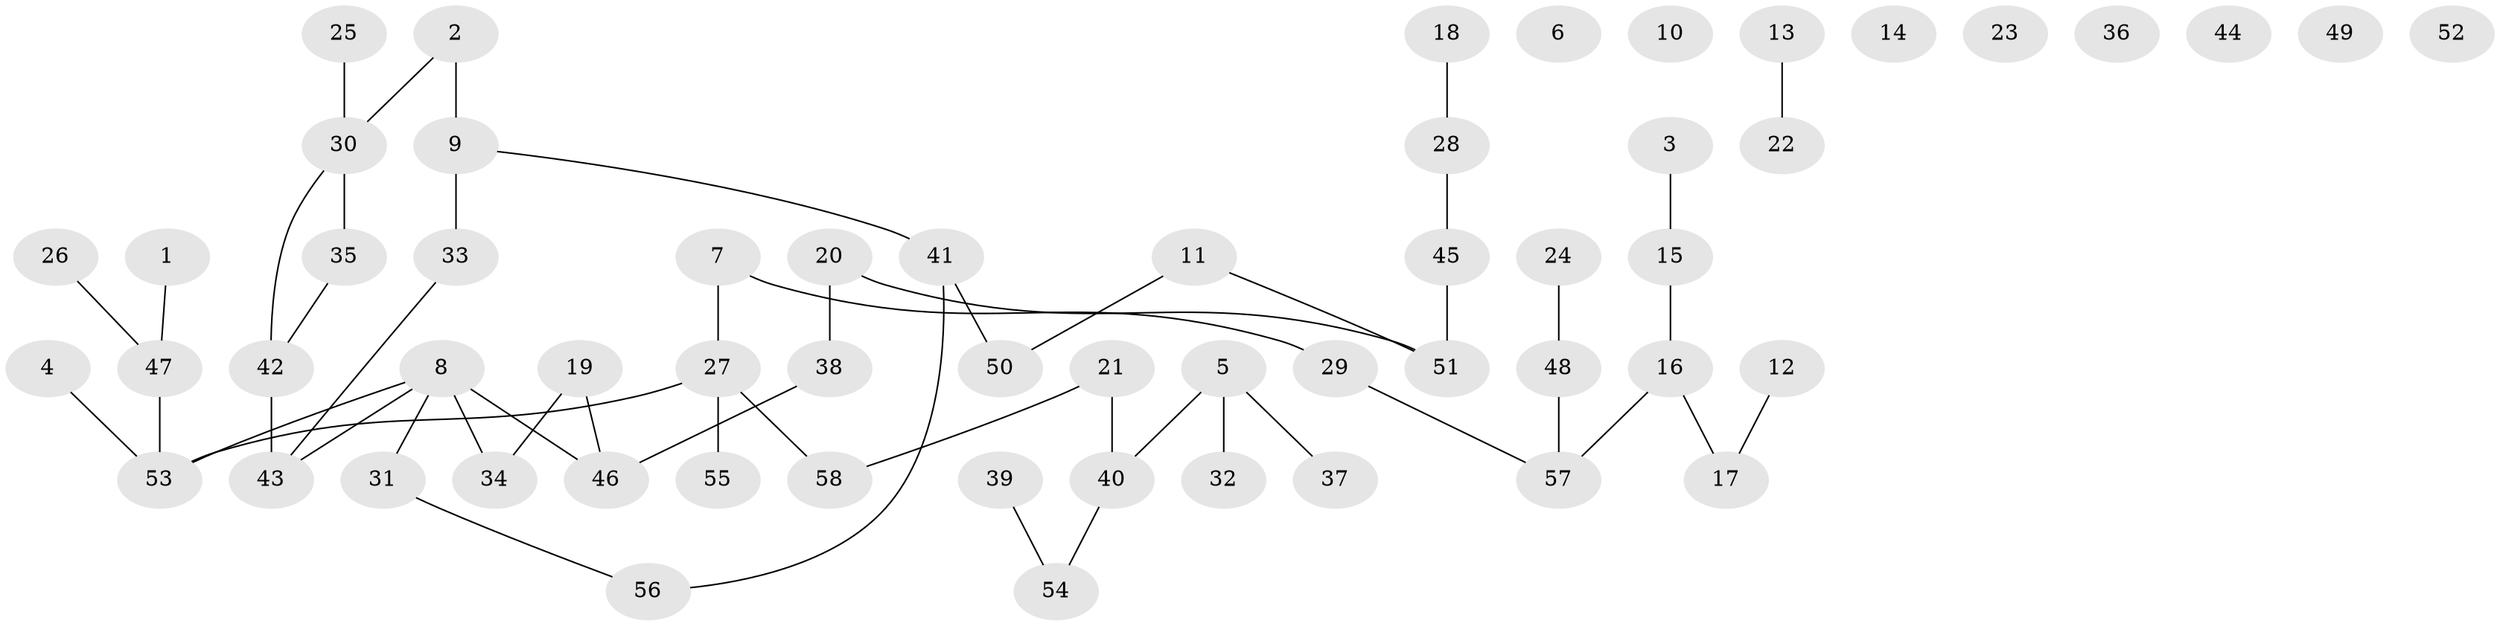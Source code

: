 // coarse degree distribution, {1: 0.2631578947368421, 3: 0.18421052631578946, 2: 0.23684210526315788, 0: 0.23684210526315788, 6: 0.02631578947368421, 4: 0.02631578947368421, 5: 0.02631578947368421}
// Generated by graph-tools (version 1.1) at 2025/41/03/06/25 10:41:23]
// undirected, 58 vertices, 53 edges
graph export_dot {
graph [start="1"]
  node [color=gray90,style=filled];
  1;
  2;
  3;
  4;
  5;
  6;
  7;
  8;
  9;
  10;
  11;
  12;
  13;
  14;
  15;
  16;
  17;
  18;
  19;
  20;
  21;
  22;
  23;
  24;
  25;
  26;
  27;
  28;
  29;
  30;
  31;
  32;
  33;
  34;
  35;
  36;
  37;
  38;
  39;
  40;
  41;
  42;
  43;
  44;
  45;
  46;
  47;
  48;
  49;
  50;
  51;
  52;
  53;
  54;
  55;
  56;
  57;
  58;
  1 -- 47;
  2 -- 9;
  2 -- 30;
  3 -- 15;
  4 -- 53;
  5 -- 32;
  5 -- 37;
  5 -- 40;
  7 -- 27;
  7 -- 29;
  8 -- 31;
  8 -- 34;
  8 -- 43;
  8 -- 46;
  8 -- 53;
  9 -- 33;
  9 -- 41;
  11 -- 50;
  11 -- 51;
  12 -- 17;
  13 -- 22;
  15 -- 16;
  16 -- 17;
  16 -- 57;
  18 -- 28;
  19 -- 34;
  19 -- 46;
  20 -- 38;
  20 -- 51;
  21 -- 40;
  21 -- 58;
  24 -- 48;
  25 -- 30;
  26 -- 47;
  27 -- 53;
  27 -- 55;
  27 -- 58;
  28 -- 45;
  29 -- 57;
  30 -- 35;
  30 -- 42;
  31 -- 56;
  33 -- 43;
  35 -- 42;
  38 -- 46;
  39 -- 54;
  40 -- 54;
  41 -- 50;
  41 -- 56;
  42 -- 43;
  45 -- 51;
  47 -- 53;
  48 -- 57;
}
